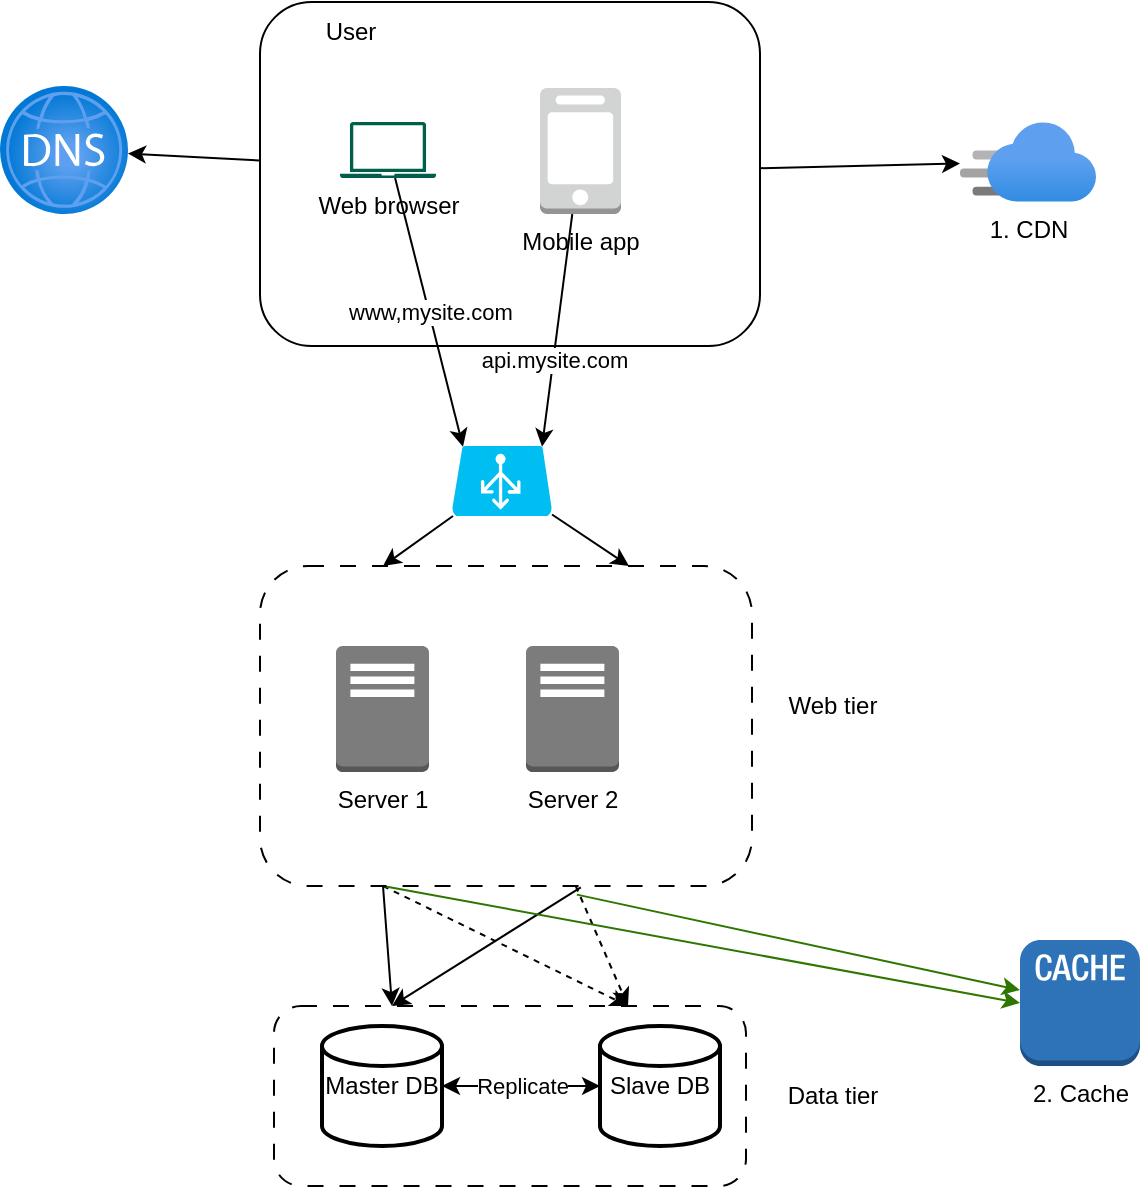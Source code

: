<mxfile>
    <diagram id="87DcGQXk9MFTkyFTsTdN" name="Page-1">
        <mxGraphModel dx="979" dy="672" grid="1" gridSize="10" guides="1" tooltips="1" connect="1" arrows="1" fold="1" page="1" pageScale="1" pageWidth="850" pageHeight="1100" math="0" shadow="0">
            <root>
                <mxCell id="0"/>
                <mxCell id="1" parent="0"/>
                <mxCell id="28" style="edgeStyle=none;html=1;entryX=0.25;entryY=0;entryDx=0;entryDy=0;startArrow=none;startFill=0;exitX=0.25;exitY=1;exitDx=0;exitDy=0;" edge="1" parent="1" source="16" target="22">
                    <mxGeometry relative="1" as="geometry">
                        <mxPoint x="280" y="540" as="sourcePoint"/>
                    </mxGeometry>
                </mxCell>
                <mxCell id="29" style="edgeStyle=none;html=1;entryX=0.25;entryY=0;entryDx=0;entryDy=0;startArrow=none;startFill=0;exitX=0.652;exitY=1.004;exitDx=0;exitDy=0;exitPerimeter=0;" edge="1" parent="1" source="16" target="22">
                    <mxGeometry relative="1" as="geometry"/>
                </mxCell>
                <mxCell id="30" style="edgeStyle=none;html=1;entryX=0.75;entryY=0;entryDx=0;entryDy=0;startArrow=none;startFill=0;exitX=0.25;exitY=1;exitDx=0;exitDy=0;dashed=1;" edge="1" parent="1" source="16" target="22">
                    <mxGeometry relative="1" as="geometry"/>
                </mxCell>
                <mxCell id="31" style="edgeStyle=none;html=1;entryX=0.75;entryY=0;entryDx=0;entryDy=0;dashed=1;startArrow=none;startFill=0;" edge="1" parent="1" source="16" target="22">
                    <mxGeometry relative="1" as="geometry"/>
                </mxCell>
                <mxCell id="32" style="edgeStyle=none;html=1;entryX=0;entryY=0.5;entryDx=0;entryDy=0;entryPerimeter=0;startArrow=none;startFill=0;exitX=0.25;exitY=1;exitDx=0;exitDy=0;fillColor=#60a917;strokeColor=#2D7600;" edge="1" parent="1" source="16" target="27">
                    <mxGeometry relative="1" as="geometry"/>
                </mxCell>
                <mxCell id="33" style="edgeStyle=none;html=1;startArrow=none;startFill=0;exitX=0.644;exitY=1.027;exitDx=0;exitDy=0;exitPerimeter=0;fillColor=#60a917;strokeColor=#2D7600;" edge="1" parent="1" source="16" target="27">
                    <mxGeometry relative="1" as="geometry"/>
                </mxCell>
                <mxCell id="16" value="" style="rounded=1;whiteSpace=wrap;html=1;dashed=1;dashPattern=8 8;" vertex="1" parent="1">
                    <mxGeometry x="190" y="370" width="246" height="160" as="geometry"/>
                </mxCell>
                <mxCell id="10" style="edgeStyle=none;html=1;" edge="1" parent="1" source="8" target="9">
                    <mxGeometry relative="1" as="geometry"/>
                </mxCell>
                <mxCell id="21" style="edgeStyle=none;html=1;" edge="1" parent="1" source="8" target="2">
                    <mxGeometry relative="1" as="geometry"/>
                </mxCell>
                <mxCell id="8" value="" style="rounded=1;whiteSpace=wrap;html=1;" vertex="1" parent="1">
                    <mxGeometry x="190" y="88" width="250" height="172" as="geometry"/>
                </mxCell>
                <mxCell id="2" value="" style="aspect=fixed;html=1;points=[];align=center;image;fontSize=12;image=img/lib/azure2/networking/DNS_Zones.svg;" vertex="1" parent="1">
                    <mxGeometry x="60" y="130" width="64" height="64" as="geometry"/>
                </mxCell>
                <mxCell id="12" value="www,mysite.com" style="edgeStyle=none;html=1;entryX=0.11;entryY=0.01;entryDx=0;entryDy=0;entryPerimeter=0;" edge="1" parent="1" source="3" target="11">
                    <mxGeometry relative="1" as="geometry"/>
                </mxCell>
                <mxCell id="3" value="Web browser" style="sketch=0;pointerEvents=1;shadow=0;dashed=0;html=1;strokeColor=none;fillColor=#005F4B;labelPosition=center;verticalLabelPosition=bottom;verticalAlign=top;align=center;outlineConnect=0;shape=mxgraph.veeam2.laptop;" vertex="1" parent="1">
                    <mxGeometry x="230" y="148" width="48" height="28.0" as="geometry"/>
                </mxCell>
                <mxCell id="13" value="api.mysite.com" style="edgeStyle=none;html=1;entryX=0.9;entryY=0.01;entryDx=0;entryDy=0;entryPerimeter=0;" edge="1" parent="1" source="7" target="11">
                    <mxGeometry x="0.261" relative="1" as="geometry">
                        <mxPoint as="offset"/>
                    </mxGeometry>
                </mxCell>
                <mxCell id="7" value="Mobile app" style="outlineConnect=0;dashed=0;verticalLabelPosition=bottom;verticalAlign=top;align=center;html=1;shape=mxgraph.aws3.mobile_client;fillColor=#D2D3D3;gradientColor=none;" vertex="1" parent="1">
                    <mxGeometry x="330" y="131" width="40.5" height="63" as="geometry"/>
                </mxCell>
                <mxCell id="9" value="1. CDN" style="aspect=fixed;html=1;points=[];align=center;image;fontSize=12;image=img/lib/azure2/app_services/CDN_Profiles.svg;" vertex="1" parent="1">
                    <mxGeometry x="540" y="148" width="68" height="40" as="geometry"/>
                </mxCell>
                <mxCell id="17" style="edgeStyle=none;html=1;entryX=0.25;entryY=0;entryDx=0;entryDy=0;" edge="1" parent="1" source="11" target="16">
                    <mxGeometry relative="1" as="geometry"/>
                </mxCell>
                <mxCell id="18" style="edgeStyle=none;html=1;entryX=0.75;entryY=0;entryDx=0;entryDy=0;" edge="1" parent="1" source="11" target="16">
                    <mxGeometry relative="1" as="geometry"/>
                </mxCell>
                <mxCell id="11" value="" style="verticalLabelPosition=bottom;html=1;verticalAlign=top;align=center;strokeColor=none;fillColor=#00BEF2;shape=mxgraph.azure.azure_load_balancer;" vertex="1" parent="1">
                    <mxGeometry x="286" y="310" width="50" height="35" as="geometry"/>
                </mxCell>
                <mxCell id="14" value="Server 1" style="outlineConnect=0;dashed=0;verticalLabelPosition=bottom;verticalAlign=top;align=center;html=1;shape=mxgraph.aws3.traditional_server;fillColor=#7D7C7C;gradientColor=none;" vertex="1" parent="1">
                    <mxGeometry x="228" y="410" width="46.5" height="63" as="geometry"/>
                </mxCell>
                <mxCell id="15" value="Server 2" style="outlineConnect=0;dashed=0;verticalLabelPosition=bottom;verticalAlign=top;align=center;html=1;shape=mxgraph.aws3.traditional_server;fillColor=#7D7C7C;gradientColor=none;" vertex="1" parent="1">
                    <mxGeometry x="323" y="410" width="46.5" height="63" as="geometry"/>
                </mxCell>
                <mxCell id="19" value="Web tier" style="text;html=1;align=center;verticalAlign=middle;resizable=0;points=[];autosize=1;strokeColor=none;fillColor=none;" vertex="1" parent="1">
                    <mxGeometry x="441" y="425" width="70" height="30" as="geometry"/>
                </mxCell>
                <mxCell id="20" value="User" style="text;html=1;align=center;verticalAlign=middle;resizable=0;points=[];autosize=1;strokeColor=none;fillColor=none;" vertex="1" parent="1">
                    <mxGeometry x="210" y="88" width="50" height="30" as="geometry"/>
                </mxCell>
                <mxCell id="22" value="" style="rounded=1;whiteSpace=wrap;html=1;dashed=1;dashPattern=8 8;" vertex="1" parent="1">
                    <mxGeometry x="197" y="590" width="236" height="90" as="geometry"/>
                </mxCell>
                <mxCell id="25" value="Replicate" style="edgeStyle=none;html=1;entryX=0;entryY=0.5;entryDx=0;entryDy=0;entryPerimeter=0;startArrow=classic;startFill=1;" edge="1" parent="1" source="23" target="24">
                    <mxGeometry relative="1" as="geometry"/>
                </mxCell>
                <mxCell id="23" value="Master DB" style="strokeWidth=2;html=1;shape=mxgraph.flowchart.database;whiteSpace=wrap;" vertex="1" parent="1">
                    <mxGeometry x="221" y="600" width="60" height="60" as="geometry"/>
                </mxCell>
                <mxCell id="24" value="Slave DB" style="strokeWidth=2;html=1;shape=mxgraph.flowchart.database;whiteSpace=wrap;" vertex="1" parent="1">
                    <mxGeometry x="360" y="600" width="60" height="60" as="geometry"/>
                </mxCell>
                <mxCell id="26" value="Data tier" style="text;html=1;align=center;verticalAlign=middle;resizable=0;points=[];autosize=1;strokeColor=none;fillColor=none;" vertex="1" parent="1">
                    <mxGeometry x="441" y="620" width="70" height="30" as="geometry"/>
                </mxCell>
                <mxCell id="27" value="2. Cache" style="outlineConnect=0;dashed=0;verticalLabelPosition=bottom;verticalAlign=top;align=center;html=1;shape=mxgraph.aws3.cache_node;fillColor=#2E73B8;gradientColor=none;" vertex="1" parent="1">
                    <mxGeometry x="570" y="557" width="60" height="63" as="geometry"/>
                </mxCell>
            </root>
        </mxGraphModel>
    </diagram>
</mxfile>